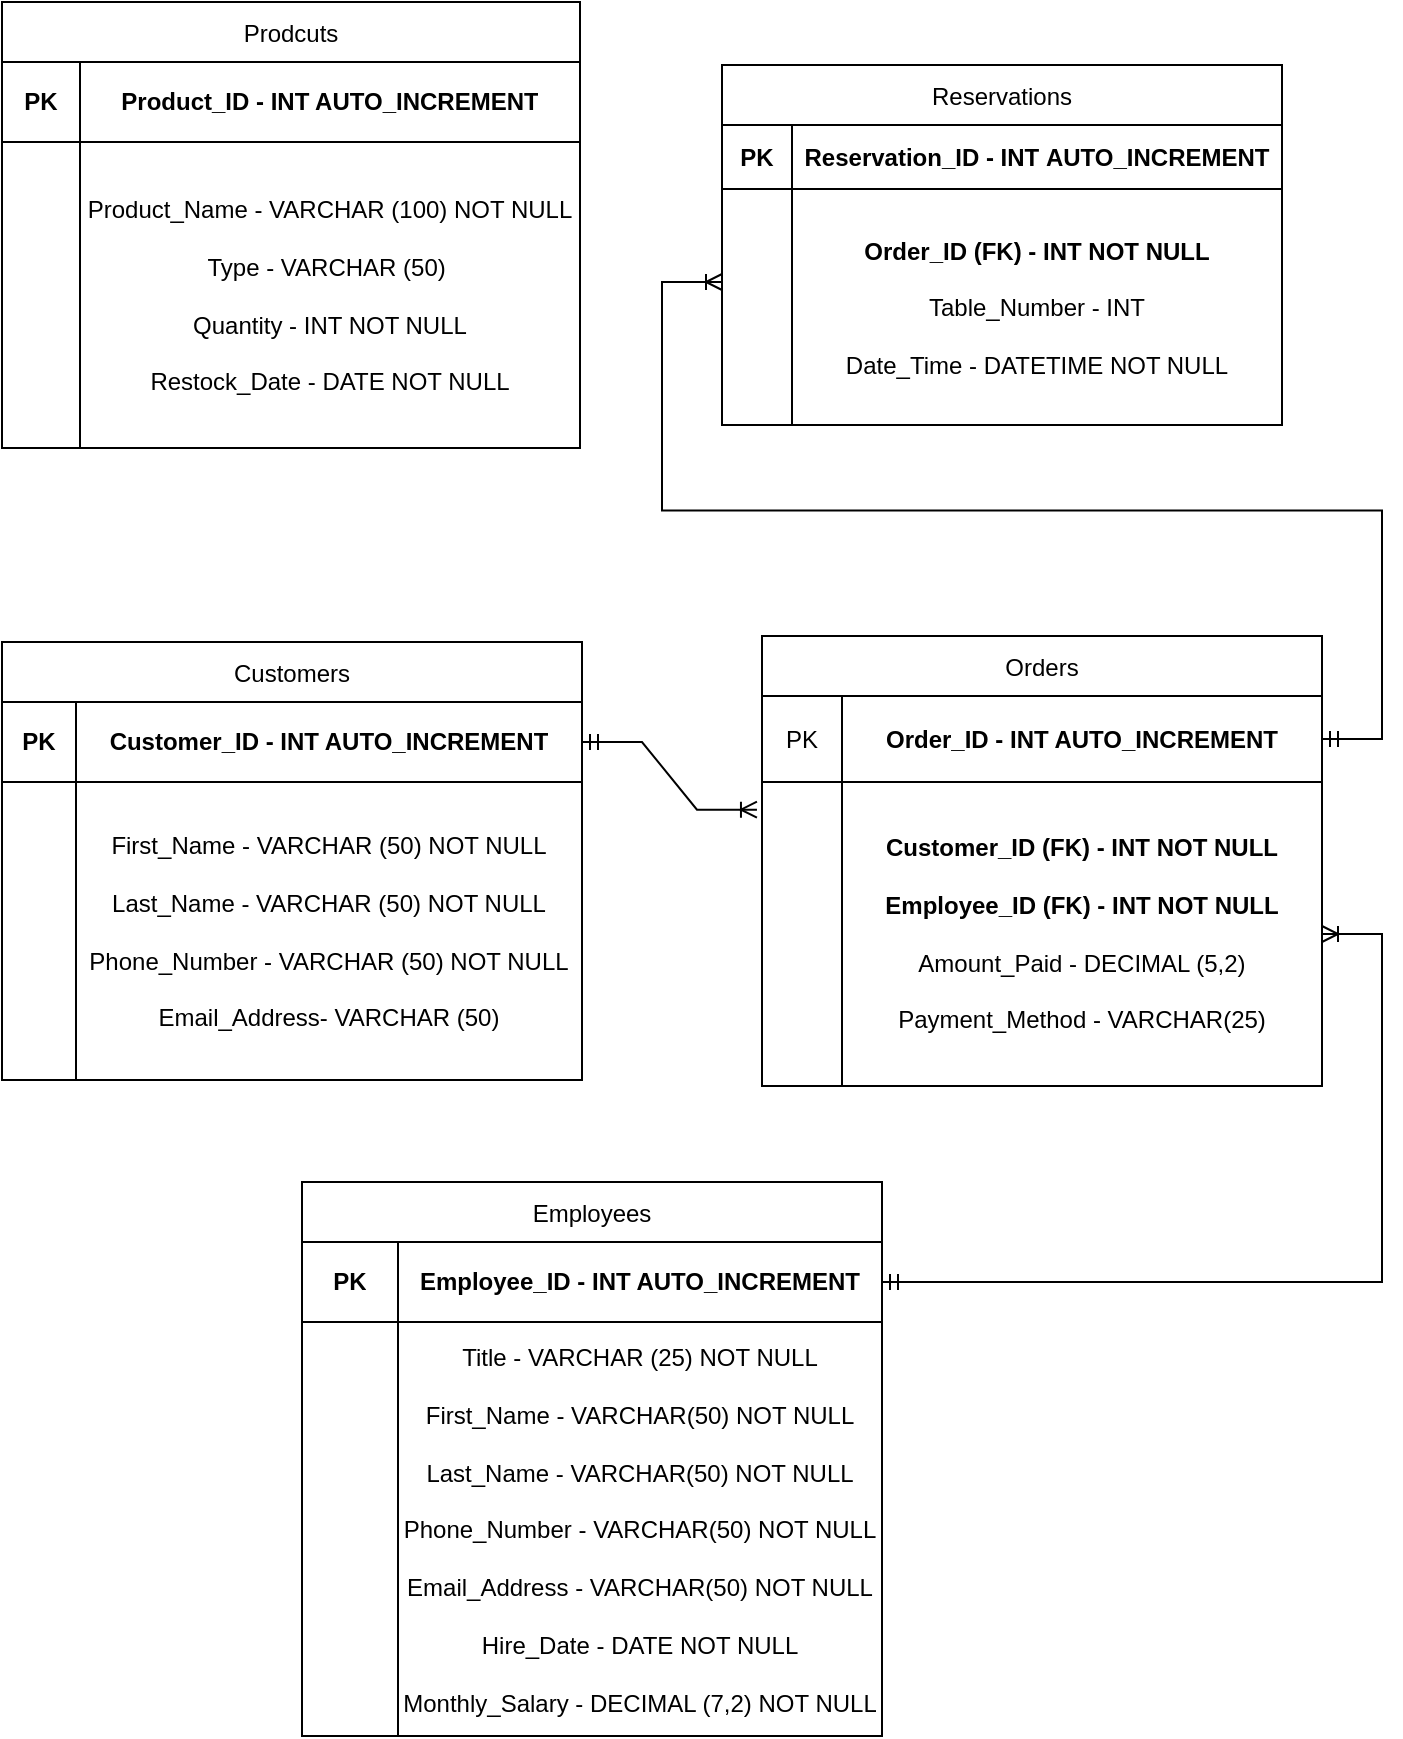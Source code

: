 <mxfile version="24.7.17">
  <diagram name="Page-1" id="3nXBSNcUew9K6hn_OaRK">
    <mxGraphModel dx="906" dy="493" grid="1" gridSize="10" guides="1" tooltips="1" connect="1" arrows="1" fold="1" page="1" pageScale="1" pageWidth="850" pageHeight="1100" math="0" shadow="0">
      <root>
        <mxCell id="0" />
        <mxCell id="1" parent="0" />
        <mxCell id="HVbI2L4Hs5HE3-MBSkn4-12" value="Orders" style="shape=table;startSize=30;container=1;collapsible=0;childLayout=tableLayout;" parent="1" vertex="1">
          <mxGeometry x="500" y="377" width="280" height="225" as="geometry" />
        </mxCell>
        <mxCell id="HVbI2L4Hs5HE3-MBSkn4-13" value="" style="shape=tableRow;horizontal=0;startSize=0;swimlaneHead=0;swimlaneBody=0;strokeColor=inherit;top=0;left=0;bottom=0;right=0;collapsible=0;dropTarget=0;fillColor=none;points=[[0,0.5],[1,0.5]];portConstraint=eastwest;" parent="HVbI2L4Hs5HE3-MBSkn4-12" vertex="1">
          <mxGeometry y="30" width="280" height="43" as="geometry" />
        </mxCell>
        <mxCell id="pJuaIllPGdODmSYGomI3-6" value="PK" style="shape=partialRectangle;html=1;whiteSpace=wrap;connectable=0;strokeColor=inherit;overflow=hidden;fillColor=none;top=0;left=0;bottom=0;right=0;pointerEvents=1;" parent="HVbI2L4Hs5HE3-MBSkn4-13" vertex="1">
          <mxGeometry width="40" height="43" as="geometry">
            <mxRectangle width="40" height="43" as="alternateBounds" />
          </mxGeometry>
        </mxCell>
        <mxCell id="HVbI2L4Hs5HE3-MBSkn4-14" value="&lt;b&gt;Order_ID&lt;/b&gt;&lt;span style=&quot;font-weight: 700;&quot;&gt;&amp;nbsp;- INT AUTO_INCREMENT&lt;/span&gt;" style="shape=partialRectangle;html=1;whiteSpace=wrap;connectable=0;strokeColor=inherit;overflow=hidden;fillColor=none;top=0;left=0;bottom=0;right=0;pointerEvents=1;" parent="HVbI2L4Hs5HE3-MBSkn4-13" vertex="1">
          <mxGeometry x="40" width="240" height="43" as="geometry">
            <mxRectangle width="240" height="43" as="alternateBounds" />
          </mxGeometry>
        </mxCell>
        <mxCell id="HVbI2L4Hs5HE3-MBSkn4-15" value="" style="shape=tableRow;horizontal=0;startSize=0;swimlaneHead=0;swimlaneBody=0;strokeColor=inherit;top=0;left=0;bottom=0;right=0;collapsible=0;dropTarget=0;fillColor=none;points=[[0,0.5],[1,0.5]];portConstraint=eastwest;" parent="HVbI2L4Hs5HE3-MBSkn4-12" vertex="1">
          <mxGeometry y="73" width="280" height="152" as="geometry" />
        </mxCell>
        <mxCell id="pJuaIllPGdODmSYGomI3-7" style="shape=partialRectangle;html=1;whiteSpace=wrap;connectable=0;strokeColor=inherit;overflow=hidden;fillColor=none;top=0;left=0;bottom=0;right=0;pointerEvents=1;" parent="HVbI2L4Hs5HE3-MBSkn4-15" vertex="1">
          <mxGeometry width="40" height="152" as="geometry">
            <mxRectangle width="40" height="152" as="alternateBounds" />
          </mxGeometry>
        </mxCell>
        <mxCell id="HVbI2L4Hs5HE3-MBSkn4-16" value="&lt;div&gt;&lt;b&gt;Customer_ID&lt;/b&gt; &lt;b&gt;(FK) - INT NOT NULL&lt;/b&gt;&lt;/div&gt;&lt;div&gt;&lt;br&gt;&lt;/div&gt;&lt;div&gt;&lt;b&gt;Employee_ID (FK) - INT NOT NULL&lt;/b&gt;&lt;/div&gt;&lt;div&gt;&lt;br&gt;&lt;/div&gt;Amount_Paid - DECIMAL (5,2)&lt;div&gt;&lt;br&gt;&lt;div&gt;Payment_Method - VARCHAR(25)&lt;/div&gt;&lt;/div&gt;" style="shape=partialRectangle;html=1;whiteSpace=wrap;connectable=0;strokeColor=inherit;overflow=hidden;fillColor=none;top=0;left=0;bottom=0;right=0;pointerEvents=1;" parent="HVbI2L4Hs5HE3-MBSkn4-15" vertex="1">
          <mxGeometry x="40" width="240" height="152" as="geometry">
            <mxRectangle width="240" height="152" as="alternateBounds" />
          </mxGeometry>
        </mxCell>
        <mxCell id="pJuaIllPGdODmSYGomI3-10" value="Customers" style="shape=table;startSize=30;container=1;collapsible=0;childLayout=tableLayout;" parent="1" vertex="1">
          <mxGeometry x="120" y="380" width="290" height="219" as="geometry" />
        </mxCell>
        <mxCell id="pJuaIllPGdODmSYGomI3-11" value="" style="shape=tableRow;horizontal=0;startSize=0;swimlaneHead=0;swimlaneBody=0;strokeColor=inherit;top=0;left=0;bottom=0;right=0;collapsible=0;dropTarget=0;fillColor=none;points=[[0,0.5],[1,0.5]];portConstraint=eastwest;" parent="pJuaIllPGdODmSYGomI3-10" vertex="1">
          <mxGeometry y="30" width="290" height="40" as="geometry" />
        </mxCell>
        <mxCell id="pJuaIllPGdODmSYGomI3-12" value="&lt;b&gt;PK&lt;/b&gt;" style="shape=partialRectangle;html=1;whiteSpace=wrap;connectable=0;strokeColor=inherit;overflow=hidden;fillColor=none;top=0;left=0;bottom=0;right=0;pointerEvents=1;" parent="pJuaIllPGdODmSYGomI3-11" vertex="1">
          <mxGeometry width="37" height="40" as="geometry">
            <mxRectangle width="37" height="40" as="alternateBounds" />
          </mxGeometry>
        </mxCell>
        <mxCell id="pJuaIllPGdODmSYGomI3-13" value="&lt;b&gt;Customer_ID&lt;/b&gt;&lt;span style=&quot;font-weight: 700;&quot;&gt;&amp;nbsp;- INT AUTO_INCREMENT&lt;/span&gt;" style="shape=partialRectangle;html=1;whiteSpace=wrap;connectable=0;strokeColor=inherit;overflow=hidden;fillColor=none;top=0;left=0;bottom=0;right=0;pointerEvents=1;" parent="pJuaIllPGdODmSYGomI3-11" vertex="1">
          <mxGeometry x="37" width="253" height="40" as="geometry">
            <mxRectangle width="253" height="40" as="alternateBounds" />
          </mxGeometry>
        </mxCell>
        <mxCell id="pJuaIllPGdODmSYGomI3-14" value="" style="shape=tableRow;horizontal=0;startSize=0;swimlaneHead=0;swimlaneBody=0;strokeColor=inherit;top=0;left=0;bottom=0;right=0;collapsible=0;dropTarget=0;fillColor=none;points=[[0,0.5],[1,0.5]];portConstraint=eastwest;" parent="pJuaIllPGdODmSYGomI3-10" vertex="1">
          <mxGeometry y="70" width="290" height="149" as="geometry" />
        </mxCell>
        <mxCell id="pJuaIllPGdODmSYGomI3-15" value="" style="shape=partialRectangle;html=1;whiteSpace=wrap;connectable=0;strokeColor=inherit;overflow=hidden;fillColor=none;top=0;left=0;bottom=0;right=0;pointerEvents=1;" parent="pJuaIllPGdODmSYGomI3-14" vertex="1">
          <mxGeometry width="37" height="149" as="geometry">
            <mxRectangle width="37" height="149" as="alternateBounds" />
          </mxGeometry>
        </mxCell>
        <mxCell id="pJuaIllPGdODmSYGomI3-16" value="&lt;div&gt;&lt;span style=&quot;background-color: initial;&quot;&gt;First_Name - VARCHAR (50) NOT NULL&lt;/span&gt;&lt;br&gt;&lt;/div&gt;&lt;div&gt;&lt;span style=&quot;background-color: initial;&quot;&gt;&lt;br&gt;&lt;/span&gt;&lt;/div&gt;&lt;div&gt;Last_Name -&amp;nbsp;&lt;span style=&quot;background-color: initial;&quot;&gt;VARCHAR (50) NOT NULL&lt;/span&gt;&lt;/div&gt;&lt;div&gt;&lt;br&gt;&lt;/div&gt;&lt;div&gt;Phone_Number -&amp;nbsp;&lt;span style=&quot;background-color: initial;&quot;&gt;VARCHAR (50) NOT NULL&lt;/span&gt;&lt;/div&gt;&lt;div&gt;&lt;br&gt;&lt;/div&gt;&lt;div&gt;Email_Address- VARCHAR (50)&lt;/div&gt;" style="shape=partialRectangle;html=1;whiteSpace=wrap;connectable=0;strokeColor=inherit;overflow=hidden;fillColor=none;top=0;left=0;bottom=0;right=0;pointerEvents=1;" parent="pJuaIllPGdODmSYGomI3-14" vertex="1">
          <mxGeometry x="37" width="253" height="149" as="geometry">
            <mxRectangle width="253" height="149" as="alternateBounds" />
          </mxGeometry>
        </mxCell>
        <mxCell id="pJuaIllPGdODmSYGomI3-17" value="Employees" style="shape=table;startSize=30;container=1;collapsible=0;childLayout=tableLayout;" parent="1" vertex="1">
          <mxGeometry x="270" y="650" width="290" height="277" as="geometry" />
        </mxCell>
        <mxCell id="pJuaIllPGdODmSYGomI3-18" value="" style="shape=tableRow;horizontal=0;startSize=0;swimlaneHead=0;swimlaneBody=0;strokeColor=inherit;top=0;left=0;bottom=0;right=0;collapsible=0;dropTarget=0;fillColor=none;points=[[0,0.5],[1,0.5]];portConstraint=eastwest;" parent="pJuaIllPGdODmSYGomI3-17" vertex="1">
          <mxGeometry y="30" width="290" height="40" as="geometry" />
        </mxCell>
        <mxCell id="pJuaIllPGdODmSYGomI3-19" value="&lt;b&gt;PK&lt;/b&gt;" style="shape=partialRectangle;html=1;whiteSpace=wrap;connectable=0;strokeColor=inherit;overflow=hidden;fillColor=none;top=0;left=0;bottom=0;right=0;pointerEvents=1;" parent="pJuaIllPGdODmSYGomI3-18" vertex="1">
          <mxGeometry width="48" height="40" as="geometry">
            <mxRectangle width="48" height="40" as="alternateBounds" />
          </mxGeometry>
        </mxCell>
        <mxCell id="pJuaIllPGdODmSYGomI3-20" value="&lt;b&gt;Employee_ID&lt;/b&gt;&lt;span style=&quot;font-weight: 700;&quot;&gt;&amp;nbsp;- INT AUTO_INCREMENT&lt;/span&gt;" style="shape=partialRectangle;html=1;whiteSpace=wrap;connectable=0;strokeColor=inherit;overflow=hidden;fillColor=none;top=0;left=0;bottom=0;right=0;pointerEvents=1;" parent="pJuaIllPGdODmSYGomI3-18" vertex="1">
          <mxGeometry x="48" width="242" height="40" as="geometry">
            <mxRectangle width="242" height="40" as="alternateBounds" />
          </mxGeometry>
        </mxCell>
        <mxCell id="pJuaIllPGdODmSYGomI3-21" value="" style="shape=tableRow;horizontal=0;startSize=0;swimlaneHead=0;swimlaneBody=0;strokeColor=inherit;top=0;left=0;bottom=0;right=0;collapsible=0;dropTarget=0;fillColor=none;points=[[0,0.5],[1,0.5]];portConstraint=eastwest;" parent="pJuaIllPGdODmSYGomI3-17" vertex="1">
          <mxGeometry y="70" width="290" height="207" as="geometry" />
        </mxCell>
        <mxCell id="pJuaIllPGdODmSYGomI3-22" value="" style="shape=partialRectangle;html=1;whiteSpace=wrap;connectable=0;strokeColor=inherit;overflow=hidden;fillColor=none;top=0;left=0;bottom=0;right=0;pointerEvents=1;" parent="pJuaIllPGdODmSYGomI3-21" vertex="1">
          <mxGeometry width="48" height="207" as="geometry">
            <mxRectangle width="48" height="207" as="alternateBounds" />
          </mxGeometry>
        </mxCell>
        <mxCell id="pJuaIllPGdODmSYGomI3-23" value="&lt;div&gt;Title - VARCHAR (25)&amp;nbsp;&lt;span style=&quot;background-color: initial;&quot;&gt;NOT NULL&lt;/span&gt;&lt;/div&gt;&lt;div&gt;&lt;br&gt;&lt;/div&gt;First_Name - VARCHAR(50) NOT NULL&lt;div&gt;&lt;br&gt;&lt;/div&gt;&lt;div&gt;Last_Name&amp;nbsp;&lt;span style=&quot;background-color: initial;&quot;&gt;- VARCHAR(50) NOT NULL&lt;/span&gt;&lt;/div&gt;&lt;div&gt;&lt;br&gt;&lt;/div&gt;&lt;div&gt;Phone_Number&amp;nbsp;&lt;span style=&quot;background-color: initial;&quot;&gt;- VARCHAR(50) NOT NULL&lt;/span&gt;&lt;/div&gt;&lt;div&gt;&lt;br&gt;&lt;/div&gt;&lt;div&gt;Email_Address&lt;span style=&quot;background-color: initial;&quot;&gt;&amp;nbsp;&lt;/span&gt;&lt;span style=&quot;background-color: initial;&quot;&gt;- VARCHAR(50) NOT NULL&lt;/span&gt;&lt;/div&gt;&lt;div&gt;&lt;br&gt;&lt;/div&gt;&lt;div&gt;Hire_Date&lt;span style=&quot;background-color: initial;&quot;&gt;&amp;nbsp;&lt;/span&gt;&lt;span style=&quot;background-color: initial;&quot;&gt;- DATE NOT NULL&lt;/span&gt;&lt;/div&gt;&lt;div&gt;&lt;br&gt;&lt;/div&gt;&lt;div&gt;Monthly_Salary&amp;nbsp;&lt;span style=&quot;background-color: initial;&quot;&gt;- DECIMAL (7,2) NOT NULL&lt;/span&gt;&lt;/div&gt;" style="shape=partialRectangle;html=1;whiteSpace=wrap;connectable=0;strokeColor=inherit;overflow=hidden;fillColor=none;top=0;left=0;bottom=0;right=0;pointerEvents=1;" parent="pJuaIllPGdODmSYGomI3-21" vertex="1">
          <mxGeometry x="48" width="242" height="207" as="geometry">
            <mxRectangle width="242" height="207" as="alternateBounds" />
          </mxGeometry>
        </mxCell>
        <mxCell id="pJuaIllPGdODmSYGomI3-24" value="Prodcuts" style="shape=table;startSize=30;container=1;collapsible=0;childLayout=tableLayout;" parent="1" vertex="1">
          <mxGeometry x="120" y="60" width="289" height="223" as="geometry" />
        </mxCell>
        <mxCell id="pJuaIllPGdODmSYGomI3-25" value="" style="shape=tableRow;horizontal=0;startSize=0;swimlaneHead=0;swimlaneBody=0;strokeColor=inherit;top=0;left=0;bottom=0;right=0;collapsible=0;dropTarget=0;fillColor=none;points=[[0,0.5],[1,0.5]];portConstraint=eastwest;" parent="pJuaIllPGdODmSYGomI3-24" vertex="1">
          <mxGeometry y="30" width="289" height="40" as="geometry" />
        </mxCell>
        <mxCell id="pJuaIllPGdODmSYGomI3-26" value="PK" style="shape=partialRectangle;html=1;whiteSpace=wrap;connectable=0;strokeColor=inherit;overflow=hidden;fillColor=none;top=0;left=0;bottom=0;right=0;pointerEvents=1;fontStyle=1" parent="pJuaIllPGdODmSYGomI3-25" vertex="1">
          <mxGeometry width="39" height="40" as="geometry">
            <mxRectangle width="39" height="40" as="alternateBounds" />
          </mxGeometry>
        </mxCell>
        <mxCell id="pJuaIllPGdODmSYGomI3-27" value="Product_ID - INT AUTO_INCREMENT" style="shape=partialRectangle;html=1;whiteSpace=wrap;connectable=0;strokeColor=inherit;overflow=hidden;fillColor=none;top=0;left=0;bottom=0;right=0;pointerEvents=1;fontStyle=1" parent="pJuaIllPGdODmSYGomI3-25" vertex="1">
          <mxGeometry x="39" width="250" height="40" as="geometry">
            <mxRectangle width="250" height="40" as="alternateBounds" />
          </mxGeometry>
        </mxCell>
        <mxCell id="pJuaIllPGdODmSYGomI3-28" value="" style="shape=tableRow;horizontal=0;startSize=0;swimlaneHead=0;swimlaneBody=0;strokeColor=inherit;top=0;left=0;bottom=0;right=0;collapsible=0;dropTarget=0;fillColor=none;points=[[0,0.5],[1,0.5]];portConstraint=eastwest;" parent="pJuaIllPGdODmSYGomI3-24" vertex="1">
          <mxGeometry y="70" width="289" height="153" as="geometry" />
        </mxCell>
        <mxCell id="pJuaIllPGdODmSYGomI3-29" value="" style="shape=partialRectangle;html=1;whiteSpace=wrap;connectable=0;strokeColor=inherit;overflow=hidden;fillColor=none;top=0;left=0;bottom=0;right=0;pointerEvents=1;" parent="pJuaIllPGdODmSYGomI3-28" vertex="1">
          <mxGeometry width="39" height="153" as="geometry">
            <mxRectangle width="39" height="153" as="alternateBounds" />
          </mxGeometry>
        </mxCell>
        <mxCell id="pJuaIllPGdODmSYGomI3-30" value="&lt;div&gt;&lt;span style=&quot;background-color: initial;&quot;&gt;Product_Name - VARCHAR (100) NOT NULL&lt;br&gt;&lt;/span&gt;&lt;br&gt;&lt;/div&gt;&lt;div&gt;Type - VARCHAR (50)&amp;nbsp;&lt;/div&gt;&lt;div&gt;&lt;div&gt;&lt;br&gt;&lt;/div&gt;&lt;div&gt;Quantity - INT NOT NULL&lt;/div&gt;&lt;div&gt;&lt;br&gt;&lt;/div&gt;&lt;div&gt;Restock_Date - DATE NOT NULL&lt;/div&gt;&lt;/div&gt;" style="shape=partialRectangle;html=1;whiteSpace=wrap;connectable=0;strokeColor=inherit;overflow=hidden;fillColor=none;top=0;left=0;bottom=0;right=0;pointerEvents=1;" parent="pJuaIllPGdODmSYGomI3-28" vertex="1">
          <mxGeometry x="39" width="250" height="153" as="geometry">
            <mxRectangle width="250" height="153" as="alternateBounds" />
          </mxGeometry>
        </mxCell>
        <mxCell id="pJuaIllPGdODmSYGomI3-31" value="Reservations" style="shape=table;startSize=30;container=1;collapsible=0;childLayout=tableLayout;" parent="1" vertex="1">
          <mxGeometry x="480" y="91.5" width="280" height="180" as="geometry" />
        </mxCell>
        <mxCell id="pJuaIllPGdODmSYGomI3-32" value="" style="shape=tableRow;horizontal=0;startSize=0;swimlaneHead=0;swimlaneBody=0;strokeColor=inherit;top=0;left=0;bottom=0;right=0;collapsible=0;dropTarget=0;fillColor=none;points=[[0,0.5],[1,0.5]];portConstraint=eastwest;" parent="pJuaIllPGdODmSYGomI3-31" vertex="1">
          <mxGeometry y="30" width="280" height="32" as="geometry" />
        </mxCell>
        <mxCell id="pJuaIllPGdODmSYGomI3-33" value="&lt;b&gt;PK&lt;/b&gt;" style="shape=partialRectangle;html=1;whiteSpace=wrap;connectable=0;strokeColor=inherit;overflow=hidden;fillColor=none;top=0;left=0;bottom=0;right=0;pointerEvents=1;" parent="pJuaIllPGdODmSYGomI3-32" vertex="1">
          <mxGeometry width="35" height="32" as="geometry">
            <mxRectangle width="35" height="32" as="alternateBounds" />
          </mxGeometry>
        </mxCell>
        <mxCell id="pJuaIllPGdODmSYGomI3-34" value="&lt;b&gt;Reservation_ID - INT&amp;nbsp;&lt;/b&gt;&lt;span style=&quot;font-weight: 700;&quot;&gt;AUTO_INCREMENT&lt;/span&gt;" style="shape=partialRectangle;html=1;whiteSpace=wrap;connectable=0;strokeColor=inherit;overflow=hidden;fillColor=none;top=0;left=0;bottom=0;right=0;pointerEvents=1;" parent="pJuaIllPGdODmSYGomI3-32" vertex="1">
          <mxGeometry x="35" width="245" height="32" as="geometry">
            <mxRectangle width="245" height="32" as="alternateBounds" />
          </mxGeometry>
        </mxCell>
        <mxCell id="pJuaIllPGdODmSYGomI3-35" value="" style="shape=tableRow;horizontal=0;startSize=0;swimlaneHead=0;swimlaneBody=0;strokeColor=inherit;top=0;left=0;bottom=0;right=0;collapsible=0;dropTarget=0;fillColor=none;points=[[0,0.5],[1,0.5]];portConstraint=eastwest;" parent="pJuaIllPGdODmSYGomI3-31" vertex="1">
          <mxGeometry y="62" width="280" height="118" as="geometry" />
        </mxCell>
        <mxCell id="pJuaIllPGdODmSYGomI3-36" value="" style="shape=partialRectangle;html=1;whiteSpace=wrap;connectable=0;strokeColor=inherit;overflow=hidden;fillColor=none;top=0;left=0;bottom=0;right=0;pointerEvents=1;" parent="pJuaIllPGdODmSYGomI3-35" vertex="1">
          <mxGeometry width="35" height="118" as="geometry">
            <mxRectangle width="35" height="118" as="alternateBounds" />
          </mxGeometry>
        </mxCell>
        <mxCell id="pJuaIllPGdODmSYGomI3-37" value="&lt;div&gt;&lt;b&gt;Order_ID&amp;nbsp;&lt;/b&gt;&lt;b style=&quot;background-color: initial;&quot;&gt;(FK) - INT NOT NULL&lt;/b&gt;&lt;br&gt;&lt;/div&gt;&lt;div&gt;&lt;br&gt;&lt;/div&gt;Table_Number - INT&lt;div&gt;&lt;br&gt;&lt;/div&gt;&lt;div&gt;Date_Time - DATETIME NOT NULL&lt;/div&gt;" style="shape=partialRectangle;html=1;whiteSpace=wrap;connectable=0;strokeColor=inherit;overflow=hidden;fillColor=none;top=0;left=0;bottom=0;right=0;pointerEvents=1;" parent="pJuaIllPGdODmSYGomI3-35" vertex="1">
          <mxGeometry x="35" width="245" height="118" as="geometry">
            <mxRectangle width="245" height="118" as="alternateBounds" />
          </mxGeometry>
        </mxCell>
        <mxCell id="pJuaIllPGdODmSYGomI3-54" value="" style="edgeStyle=entityRelationEdgeStyle;fontSize=12;html=1;endArrow=ERoneToMany;startArrow=ERmandOne;rounded=0;exitX=1;exitY=0.5;exitDx=0;exitDy=0;" parent="1" source="HVbI2L4Hs5HE3-MBSkn4-13" edge="1">
          <mxGeometry width="100" height="100" relative="1" as="geometry">
            <mxPoint x="580" y="640" as="sourcePoint" />
            <mxPoint x="480" y="200" as="targetPoint" />
          </mxGeometry>
        </mxCell>
        <mxCell id="pJuaIllPGdODmSYGomI3-55" value="" style="edgeStyle=entityRelationEdgeStyle;fontSize=12;html=1;endArrow=ERoneToMany;startArrow=ERmandOne;rounded=0;exitX=1;exitY=0.5;exitDx=0;exitDy=0;" parent="1" source="pJuaIllPGdODmSYGomI3-18" target="HVbI2L4Hs5HE3-MBSkn4-15" edge="1">
          <mxGeometry width="100" height="100" relative="1" as="geometry">
            <mxPoint x="580" y="640" as="sourcePoint" />
            <mxPoint x="680" y="540" as="targetPoint" />
          </mxGeometry>
        </mxCell>
        <mxCell id="pJuaIllPGdODmSYGomI3-56" value="" style="edgeStyle=entityRelationEdgeStyle;fontSize=12;html=1;endArrow=ERoneToMany;startArrow=ERmandOne;rounded=0;exitX=1;exitY=0.5;exitDx=0;exitDy=0;entryX=-0.009;entryY=0.091;entryDx=0;entryDy=0;entryPerimeter=0;" parent="1" source="pJuaIllPGdODmSYGomI3-11" target="HVbI2L4Hs5HE3-MBSkn4-15" edge="1">
          <mxGeometry width="100" height="100" relative="1" as="geometry">
            <mxPoint x="580" y="640" as="sourcePoint" />
            <mxPoint x="680" y="540" as="targetPoint" />
          </mxGeometry>
        </mxCell>
      </root>
    </mxGraphModel>
  </diagram>
</mxfile>
